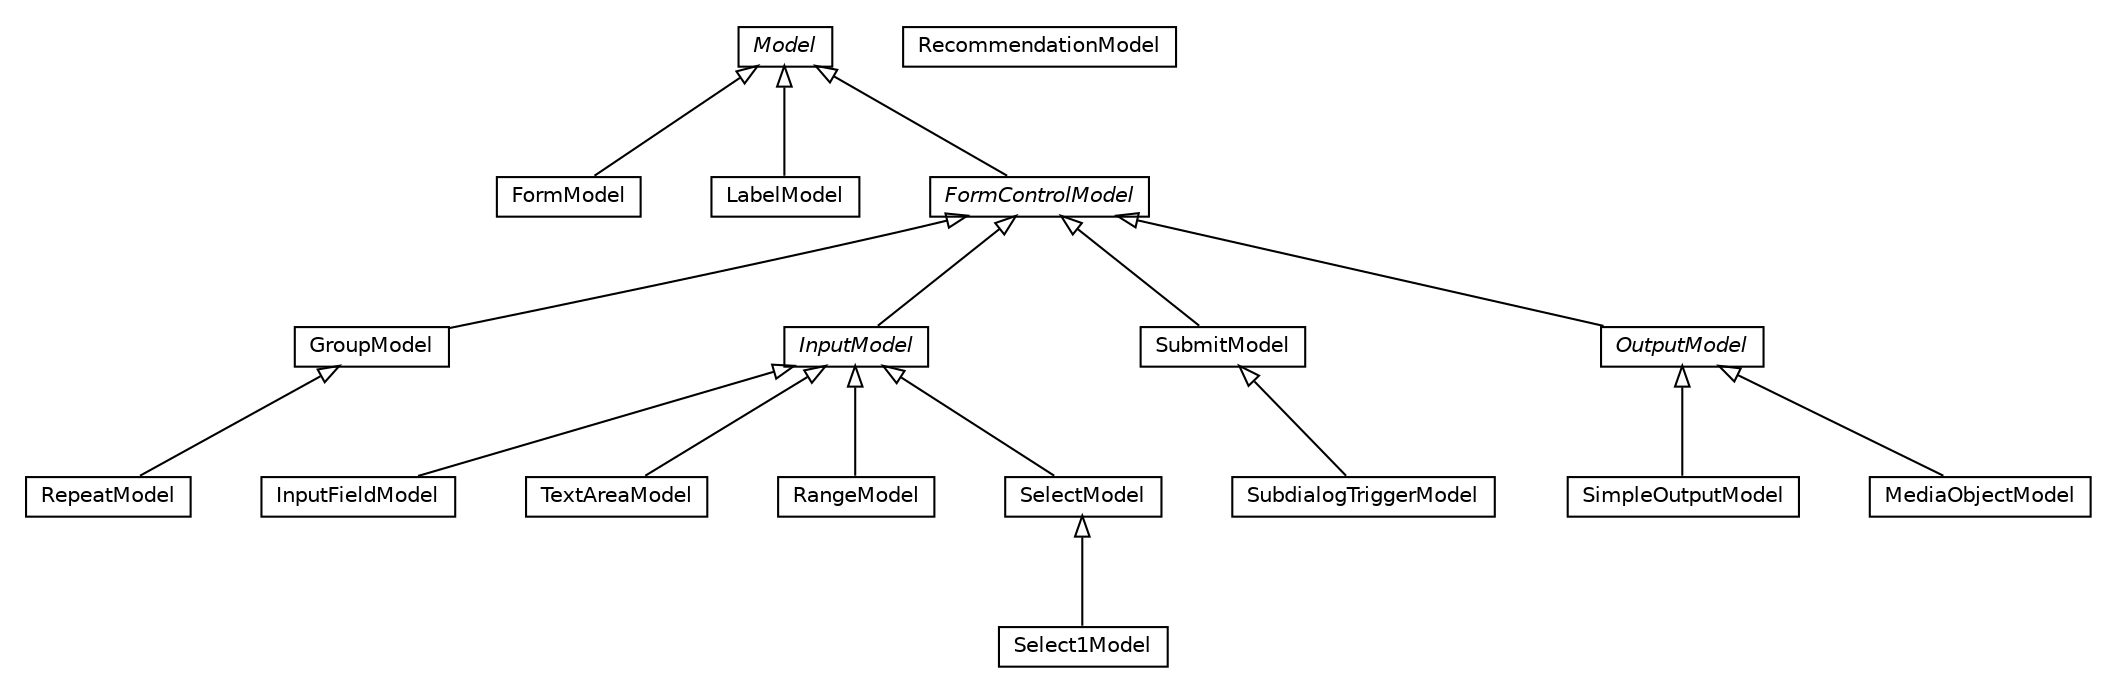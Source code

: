 #!/usr/local/bin/dot
#
# Class diagram 
# Generated by UMLGraph version R5_6-24-gf6e263 (http://www.umlgraph.org/)
#

digraph G {
	edge [fontname="Helvetica",fontsize=10,labelfontname="Helvetica",labelfontsize=10];
	node [fontname="Helvetica",fontsize=10,shape=plaintext];
	nodesep=0.25;
	ranksep=0.5;
	// org.universAAL.ui.handler.web.html.model.InputFieldModel
	c9284 [label=<<table title="org.universAAL.ui.handler.web.html.model.InputFieldModel" border="0" cellborder="1" cellspacing="0" cellpadding="2" port="p" href="./InputFieldModel.html">
		<tr><td><table border="0" cellspacing="0" cellpadding="1">
<tr><td align="center" balign="center"> InputFieldModel </td></tr>
		</table></td></tr>
		</table>>, URL="./InputFieldModel.html", fontname="Helvetica", fontcolor="black", fontsize=10.0];
	// org.universAAL.ui.handler.web.html.model.TextAreaModel
	c9285 [label=<<table title="org.universAAL.ui.handler.web.html.model.TextAreaModel" border="0" cellborder="1" cellspacing="0" cellpadding="2" port="p" href="./TextAreaModel.html">
		<tr><td><table border="0" cellspacing="0" cellpadding="1">
<tr><td align="center" balign="center"> TextAreaModel </td></tr>
		</table></td></tr>
		</table>>, URL="./TextAreaModel.html", fontname="Helvetica", fontcolor="black", fontsize=10.0];
	// org.universAAL.ui.handler.web.html.model.RangeModel
	c9286 [label=<<table title="org.universAAL.ui.handler.web.html.model.RangeModel" border="0" cellborder="1" cellspacing="0" cellpadding="2" port="p" href="./RangeModel.html">
		<tr><td><table border="0" cellspacing="0" cellpadding="1">
<tr><td align="center" balign="center"> RangeModel </td></tr>
		</table></td></tr>
		</table>>, URL="./RangeModel.html", fontname="Helvetica", fontcolor="black", fontsize=10.0];
	// org.universAAL.ui.handler.web.html.model.RepeatModel
	c9287 [label=<<table title="org.universAAL.ui.handler.web.html.model.RepeatModel" border="0" cellborder="1" cellspacing="0" cellpadding="2" port="p" href="./RepeatModel.html">
		<tr><td><table border="0" cellspacing="0" cellpadding="1">
<tr><td align="center" balign="center"> RepeatModel </td></tr>
		</table></td></tr>
		</table>>, URL="./RepeatModel.html", fontname="Helvetica", fontcolor="black", fontsize=10.0];
	// org.universAAL.ui.handler.web.html.model.GroupModel
	c9288 [label=<<table title="org.universAAL.ui.handler.web.html.model.GroupModel" border="0" cellborder="1" cellspacing="0" cellpadding="2" port="p" href="./GroupModel.html">
		<tr><td><table border="0" cellspacing="0" cellpadding="1">
<tr><td align="center" balign="center"> GroupModel </td></tr>
		</table></td></tr>
		</table>>, URL="./GroupModel.html", fontname="Helvetica", fontcolor="black", fontsize=10.0];
	// org.universAAL.ui.handler.web.html.model.SimpleOutputModel
	c9289 [label=<<table title="org.universAAL.ui.handler.web.html.model.SimpleOutputModel" border="0" cellborder="1" cellspacing="0" cellpadding="2" port="p" href="./SimpleOutputModel.html">
		<tr><td><table border="0" cellspacing="0" cellpadding="1">
<tr><td align="center" balign="center"> SimpleOutputModel </td></tr>
		</table></td></tr>
		</table>>, URL="./SimpleOutputModel.html", fontname="Helvetica", fontcolor="black", fontsize=10.0];
	// org.universAAL.ui.handler.web.html.model.FormModel
	c9290 [label=<<table title="org.universAAL.ui.handler.web.html.model.FormModel" border="0" cellborder="1" cellspacing="0" cellpadding="2" port="p" href="./FormModel.html">
		<tr><td><table border="0" cellspacing="0" cellpadding="1">
<tr><td align="center" balign="center"> FormModel </td></tr>
		</table></td></tr>
		</table>>, URL="./FormModel.html", fontname="Helvetica", fontcolor="black", fontsize=10.0];
	// org.universAAL.ui.handler.web.html.model.InputModel
	c9291 [label=<<table title="org.universAAL.ui.handler.web.html.model.InputModel" border="0" cellborder="1" cellspacing="0" cellpadding="2" port="p" href="./InputModel.html">
		<tr><td><table border="0" cellspacing="0" cellpadding="1">
<tr><td align="center" balign="center"><font face="Helvetica-Oblique"> InputModel </font></td></tr>
		</table></td></tr>
		</table>>, URL="./InputModel.html", fontname="Helvetica", fontcolor="black", fontsize=10.0];
	// org.universAAL.ui.handler.web.html.model.SelectModel
	c9292 [label=<<table title="org.universAAL.ui.handler.web.html.model.SelectModel" border="0" cellborder="1" cellspacing="0" cellpadding="2" port="p" href="./SelectModel.html">
		<tr><td><table border="0" cellspacing="0" cellpadding="1">
<tr><td align="center" balign="center"> SelectModel </td></tr>
		</table></td></tr>
		</table>>, URL="./SelectModel.html", fontname="Helvetica", fontcolor="black", fontsize=10.0];
	// org.universAAL.ui.handler.web.html.model.Select1Model
	c9293 [label=<<table title="org.universAAL.ui.handler.web.html.model.Select1Model" border="0" cellborder="1" cellspacing="0" cellpadding="2" port="p" href="./Select1Model.html">
		<tr><td><table border="0" cellspacing="0" cellpadding="1">
<tr><td align="center" balign="center"> Select1Model </td></tr>
		</table></td></tr>
		</table>>, URL="./Select1Model.html", fontname="Helvetica", fontcolor="black", fontsize=10.0];
	// org.universAAL.ui.handler.web.html.model.SubmitModel
	c9294 [label=<<table title="org.universAAL.ui.handler.web.html.model.SubmitModel" border="0" cellborder="1" cellspacing="0" cellpadding="2" port="p" href="./SubmitModel.html">
		<tr><td><table border="0" cellspacing="0" cellpadding="1">
<tr><td align="center" balign="center"> SubmitModel </td></tr>
		</table></td></tr>
		</table>>, URL="./SubmitModel.html", fontname="Helvetica", fontcolor="black", fontsize=10.0];
	// org.universAAL.ui.handler.web.html.model.SubdialogTriggerModel
	c9295 [label=<<table title="org.universAAL.ui.handler.web.html.model.SubdialogTriggerModel" border="0" cellborder="1" cellspacing="0" cellpadding="2" port="p" href="./SubdialogTriggerModel.html">
		<tr><td><table border="0" cellspacing="0" cellpadding="1">
<tr><td align="center" balign="center"> SubdialogTriggerModel </td></tr>
		</table></td></tr>
		</table>>, URL="./SubdialogTriggerModel.html", fontname="Helvetica", fontcolor="black", fontsize=10.0];
	// org.universAAL.ui.handler.web.html.model.RecommendationModel
	c9296 [label=<<table title="org.universAAL.ui.handler.web.html.model.RecommendationModel" border="0" cellborder="1" cellspacing="0" cellpadding="2" port="p" href="./RecommendationModel.html">
		<tr><td><table border="0" cellspacing="0" cellpadding="1">
<tr><td align="center" balign="center"> RecommendationModel </td></tr>
		</table></td></tr>
		</table>>, URL="./RecommendationModel.html", fontname="Helvetica", fontcolor="black", fontsize=10.0];
	// org.universAAL.ui.handler.web.html.model.LabelModel
	c9297 [label=<<table title="org.universAAL.ui.handler.web.html.model.LabelModel" border="0" cellborder="1" cellspacing="0" cellpadding="2" port="p" href="./LabelModel.html">
		<tr><td><table border="0" cellspacing="0" cellpadding="1">
<tr><td align="center" balign="center"> LabelModel </td></tr>
		</table></td></tr>
		</table>>, URL="./LabelModel.html", fontname="Helvetica", fontcolor="black", fontsize=10.0];
	// org.universAAL.ui.handler.web.html.model.Model
	c9298 [label=<<table title="org.universAAL.ui.handler.web.html.model.Model" border="0" cellborder="1" cellspacing="0" cellpadding="2" port="p" href="./Model.html">
		<tr><td><table border="0" cellspacing="0" cellpadding="1">
<tr><td align="center" balign="center"><font face="Helvetica-Oblique"> Model </font></td></tr>
		</table></td></tr>
		</table>>, URL="./Model.html", fontname="Helvetica", fontcolor="black", fontsize=10.0];
	// org.universAAL.ui.handler.web.html.model.FormControlModel
	c9299 [label=<<table title="org.universAAL.ui.handler.web.html.model.FormControlModel" border="0" cellborder="1" cellspacing="0" cellpadding="2" port="p" href="./FormControlModel.html">
		<tr><td><table border="0" cellspacing="0" cellpadding="1">
<tr><td align="center" balign="center"><font face="Helvetica-Oblique"> FormControlModel </font></td></tr>
		</table></td></tr>
		</table>>, URL="./FormControlModel.html", fontname="Helvetica", fontcolor="black", fontsize=10.0];
	// org.universAAL.ui.handler.web.html.model.OutputModel
	c9300 [label=<<table title="org.universAAL.ui.handler.web.html.model.OutputModel" border="0" cellborder="1" cellspacing="0" cellpadding="2" port="p" href="./OutputModel.html">
		<tr><td><table border="0" cellspacing="0" cellpadding="1">
<tr><td align="center" balign="center"><font face="Helvetica-Oblique"> OutputModel </font></td></tr>
		</table></td></tr>
		</table>>, URL="./OutputModel.html", fontname="Helvetica", fontcolor="black", fontsize=10.0];
	// org.universAAL.ui.handler.web.html.model.MediaObjectModel
	c9301 [label=<<table title="org.universAAL.ui.handler.web.html.model.MediaObjectModel" border="0" cellborder="1" cellspacing="0" cellpadding="2" port="p" href="./MediaObjectModel.html">
		<tr><td><table border="0" cellspacing="0" cellpadding="1">
<tr><td align="center" balign="center"> MediaObjectModel </td></tr>
		</table></td></tr>
		</table>>, URL="./MediaObjectModel.html", fontname="Helvetica", fontcolor="black", fontsize=10.0];
	//org.universAAL.ui.handler.web.html.model.InputFieldModel extends org.universAAL.ui.handler.web.html.model.InputModel
	c9291:p -> c9284:p [dir=back,arrowtail=empty];
	//org.universAAL.ui.handler.web.html.model.TextAreaModel extends org.universAAL.ui.handler.web.html.model.InputModel
	c9291:p -> c9285:p [dir=back,arrowtail=empty];
	//org.universAAL.ui.handler.web.html.model.RangeModel extends org.universAAL.ui.handler.web.html.model.InputModel
	c9291:p -> c9286:p [dir=back,arrowtail=empty];
	//org.universAAL.ui.handler.web.html.model.RepeatModel extends org.universAAL.ui.handler.web.html.model.GroupModel
	c9288:p -> c9287:p [dir=back,arrowtail=empty];
	//org.universAAL.ui.handler.web.html.model.GroupModel extends org.universAAL.ui.handler.web.html.model.FormControlModel
	c9299:p -> c9288:p [dir=back,arrowtail=empty];
	//org.universAAL.ui.handler.web.html.model.SimpleOutputModel extends org.universAAL.ui.handler.web.html.model.OutputModel
	c9300:p -> c9289:p [dir=back,arrowtail=empty];
	//org.universAAL.ui.handler.web.html.model.FormModel extends org.universAAL.ui.handler.web.html.model.Model
	c9298:p -> c9290:p [dir=back,arrowtail=empty];
	//org.universAAL.ui.handler.web.html.model.InputModel extends org.universAAL.ui.handler.web.html.model.FormControlModel
	c9299:p -> c9291:p [dir=back,arrowtail=empty];
	//org.universAAL.ui.handler.web.html.model.SelectModel extends org.universAAL.ui.handler.web.html.model.InputModel
	c9291:p -> c9292:p [dir=back,arrowtail=empty];
	//org.universAAL.ui.handler.web.html.model.Select1Model extends org.universAAL.ui.handler.web.html.model.SelectModel
	c9292:p -> c9293:p [dir=back,arrowtail=empty];
	//org.universAAL.ui.handler.web.html.model.SubmitModel extends org.universAAL.ui.handler.web.html.model.FormControlModel
	c9299:p -> c9294:p [dir=back,arrowtail=empty];
	//org.universAAL.ui.handler.web.html.model.SubdialogTriggerModel extends org.universAAL.ui.handler.web.html.model.SubmitModel
	c9294:p -> c9295:p [dir=back,arrowtail=empty];
	//org.universAAL.ui.handler.web.html.model.LabelModel extends org.universAAL.ui.handler.web.html.model.Model
	c9298:p -> c9297:p [dir=back,arrowtail=empty];
	//org.universAAL.ui.handler.web.html.model.FormControlModel extends org.universAAL.ui.handler.web.html.model.Model
	c9298:p -> c9299:p [dir=back,arrowtail=empty];
	//org.universAAL.ui.handler.web.html.model.OutputModel extends org.universAAL.ui.handler.web.html.model.FormControlModel
	c9299:p -> c9300:p [dir=back,arrowtail=empty];
	//org.universAAL.ui.handler.web.html.model.MediaObjectModel extends org.universAAL.ui.handler.web.html.model.OutputModel
	c9300:p -> c9301:p [dir=back,arrowtail=empty];
}

